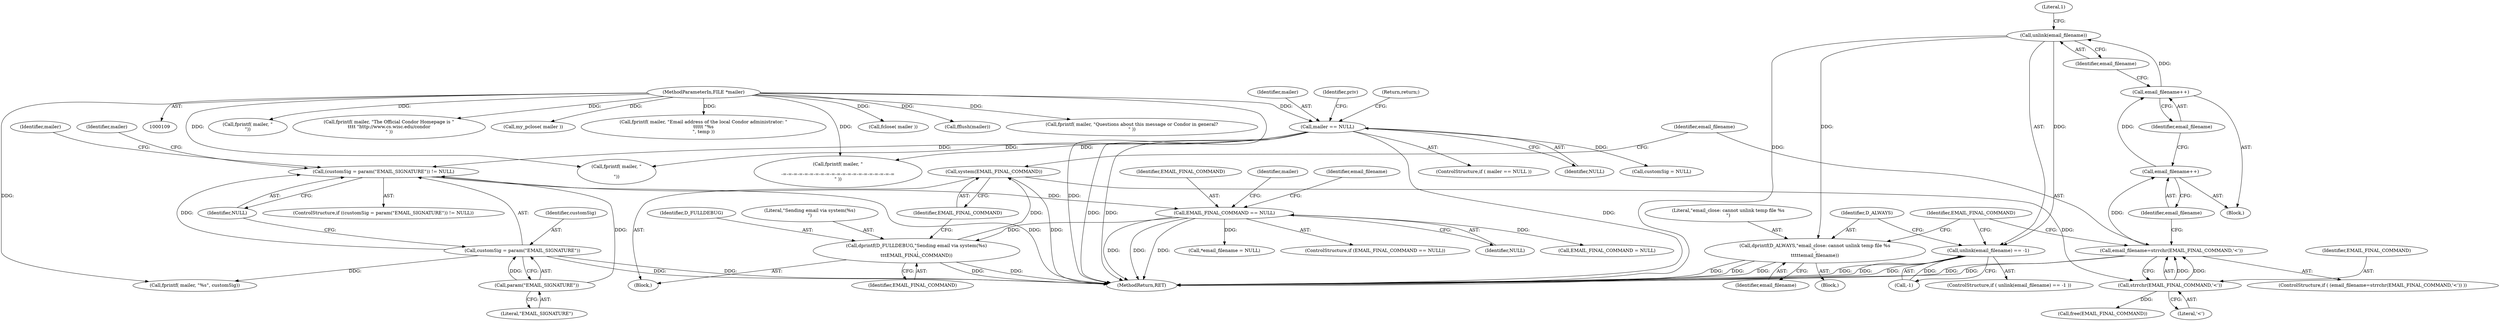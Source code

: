 digraph "0_htcondor_5e5571d1a431eb3c61977b6dd6ec90186ef79867_12@API" {
"1000220" [label="(Call,unlink(email_filename))"];
"1000216" [label="(Call,email_filename++)"];
"1000214" [label="(Call,email_filename++)"];
"1000208" [label="(Call,email_filename=strrchr(EMAIL_FINAL_COMMAND,'<'))"];
"1000210" [label="(Call,strrchr(EMAIL_FINAL_COMMAND,'<'))"];
"1000205" [label="(Call,system(EMAIL_FINAL_COMMAND))"];
"1000201" [label="(Call,dprintf(D_FULLDEBUG,\"Sending email via system(%s)\n\",\n\t\t\tEMAIL_FINAL_COMMAND))"];
"1000187" [label="(Call,EMAIL_FINAL_COMMAND == NULL)"];
"1000129" [label="(Call,(customSig = param(\"EMAIL_SIGNATURE\")) != NULL)"];
"1000130" [label="(Call,customSig = param(\"EMAIL_SIGNATURE\"))"];
"1000132" [label="(Call,param(\"EMAIL_SIGNATURE\"))"];
"1000117" [label="(Call,mailer == NULL)"];
"1000110" [label="(MethodParameterIn,FILE *mailer)"];
"1000219" [label="(Call,unlink(email_filename) == -1)"];
"1000225" [label="(Call,dprintf(D_ALWAYS,\"email_close: cannot unlink temp file %s\n\",\n\t\t\t\t\temail_filename))"];
"1000209" [label="(Identifier,email_filename)"];
"1000224" [label="(Block,)"];
"1000204" [label="(Identifier,EMAIL_FINAL_COMMAND)"];
"1000133" [label="(Literal,\"EMAIL_SIGNATURE\")"];
"1000116" [label="(ControlStructure,if ( mailer == NULL ))"];
"1000143" [label="(Call,fprintf( mailer, \"\n\"))"];
"1000227" [label="(Literal,\"email_close: cannot unlink temp file %s\n\")"];
"1000177" [label="(Call,fprintf( mailer, \"The Official Condor Homepage is \"\n\t\t\t\t \"http://www.cs.wisc.edu/condor\n\" ))"];
"1000194" [label="(Block,)"];
"1000192" [label="(Identifier,mailer)"];
"1000226" [label="(Identifier,D_ALWAYS)"];
"1000128" [label="(ControlStructure,if ((customSig = param(\"EMAIL_SIGNATURE\")) != NULL))"];
"1000137" [label="(Identifier,mailer)"];
"1000220" [label="(Call,unlink(email_filename))"];
"1000150" [label="(Call,fprintf( mailer, \"\n\n-=-=-=-=-=-=-=-=-=-=-=-=-=-=-=-=-=-=-=-=-=\n\" ))"];
"1000218" [label="(ControlStructure,if ( unlink(email_filename) == -1 ))"];
"1000186" [label="(ControlStructure,if (EMAIL_FINAL_COMMAND == NULL))"];
"1000134" [label="(Identifier,NULL)"];
"1000210" [label="(Call,strrchr(EMAIL_FINAL_COMMAND,'<'))"];
"1000118" [label="(Identifier,mailer)"];
"1000123" [label="(Identifier,priv)"];
"1000203" [label="(Literal,\"Sending email via system(%s)\n\")"];
"1000125" [label="(Call,customSig = NULL)"];
"1000212" [label="(Literal,'<')"];
"1000119" [label="(Identifier,NULL)"];
"1000230" [label="(Identifier,EMAIL_FINAL_COMMAND)"];
"1000191" [label="(Call,my_pclose( mailer ))"];
"1000110" [label="(MethodParameterIn,FILE *mailer)"];
"1000219" [label="(Call,unlink(email_filename) == -1)"];
"1000187" [label="(Call,EMAIL_FINAL_COMMAND == NULL)"];
"1000211" [label="(Identifier,EMAIL_FINAL_COMMAND)"];
"1000217" [label="(Identifier,email_filename)"];
"1000129" [label="(Call,(customSig = param(\"EMAIL_SIGNATURE\")) != NULL)"];
"1000214" [label="(Call,email_filename++)"];
"1000171" [label="(Call,fprintf( mailer, \"Email address of the local Condor administrator: \"\n\t\t\t\t\t \"%s\n\", temp ))"];
"1000197" [label="(Identifier,email_filename)"];
"1000130" [label="(Call,customSig = param(\"EMAIL_SIGNATURE\"))"];
"1000229" [label="(Call,free(EMAIL_FINAL_COMMAND))"];
"1000205" [label="(Call,system(EMAIL_FINAL_COMMAND))"];
"1000201" [label="(Call,dprintf(D_FULLDEBUG,\"Sending email via system(%s)\n\",\n\t\t\tEMAIL_FINAL_COMMAND))"];
"1000199" [label="(Call,fclose( mailer ))"];
"1000117" [label="(Call,mailer == NULL)"];
"1000189" [label="(Identifier,NULL)"];
"1000213" [label="(Block,)"];
"1000121" [label="(Return,return;)"];
"1000221" [label="(Identifier,email_filename)"];
"1000231" [label="(Call,EMAIL_FINAL_COMMAND = NULL)"];
"1000139" [label="(Call,fprintf( mailer, \"%s\", customSig))"];
"1000215" [label="(Identifier,email_filename)"];
"1000206" [label="(Identifier,EMAIL_FINAL_COMMAND)"];
"1000196" [label="(Call,*email_filename = NULL)"];
"1000180" [label="(Call,fflush(mailer))"];
"1000228" [label="(Identifier,email_filename)"];
"1000238" [label="(MethodReturn,RET)"];
"1000153" [label="(Call,fprintf( mailer, \"Questions about this message or Condor in general?\n\" ))"];
"1000223" [label="(Literal,1)"];
"1000132" [label="(Call,param(\"EMAIL_SIGNATURE\"))"];
"1000225" [label="(Call,dprintf(D_ALWAYS,\"email_close: cannot unlink temp file %s\n\",\n\t\t\t\t\temail_filename))"];
"1000208" [label="(Call,email_filename=strrchr(EMAIL_FINAL_COMMAND,'<'))"];
"1000216" [label="(Call,email_filename++)"];
"1000188" [label="(Identifier,EMAIL_FINAL_COMMAND)"];
"1000202" [label="(Identifier,D_FULLDEBUG)"];
"1000131" [label="(Identifier,customSig)"];
"1000222" [label="(Call,-1)"];
"1000151" [label="(Identifier,mailer)"];
"1000207" [label="(ControlStructure,if ( (email_filename=strrchr(EMAIL_FINAL_COMMAND,'<')) ))"];
"1000136" [label="(Call,fprintf( mailer, \"\n\n\"))"];
"1000220" -> "1000219"  [label="AST: "];
"1000220" -> "1000221"  [label="CFG: "];
"1000221" -> "1000220"  [label="AST: "];
"1000223" -> "1000220"  [label="CFG: "];
"1000220" -> "1000238"  [label="DDG: "];
"1000220" -> "1000219"  [label="DDG: "];
"1000216" -> "1000220"  [label="DDG: "];
"1000220" -> "1000225"  [label="DDG: "];
"1000216" -> "1000213"  [label="AST: "];
"1000216" -> "1000217"  [label="CFG: "];
"1000217" -> "1000216"  [label="AST: "];
"1000221" -> "1000216"  [label="CFG: "];
"1000214" -> "1000216"  [label="DDG: "];
"1000214" -> "1000213"  [label="AST: "];
"1000214" -> "1000215"  [label="CFG: "];
"1000215" -> "1000214"  [label="AST: "];
"1000217" -> "1000214"  [label="CFG: "];
"1000208" -> "1000214"  [label="DDG: "];
"1000208" -> "1000207"  [label="AST: "];
"1000208" -> "1000210"  [label="CFG: "];
"1000209" -> "1000208"  [label="AST: "];
"1000210" -> "1000208"  [label="AST: "];
"1000215" -> "1000208"  [label="CFG: "];
"1000230" -> "1000208"  [label="CFG: "];
"1000208" -> "1000238"  [label="DDG: "];
"1000208" -> "1000238"  [label="DDG: "];
"1000210" -> "1000208"  [label="DDG: "];
"1000210" -> "1000208"  [label="DDG: "];
"1000210" -> "1000212"  [label="CFG: "];
"1000211" -> "1000210"  [label="AST: "];
"1000212" -> "1000210"  [label="AST: "];
"1000205" -> "1000210"  [label="DDG: "];
"1000210" -> "1000229"  [label="DDG: "];
"1000205" -> "1000194"  [label="AST: "];
"1000205" -> "1000206"  [label="CFG: "];
"1000206" -> "1000205"  [label="AST: "];
"1000209" -> "1000205"  [label="CFG: "];
"1000205" -> "1000238"  [label="DDG: "];
"1000201" -> "1000205"  [label="DDG: "];
"1000201" -> "1000194"  [label="AST: "];
"1000201" -> "1000204"  [label="CFG: "];
"1000202" -> "1000201"  [label="AST: "];
"1000203" -> "1000201"  [label="AST: "];
"1000204" -> "1000201"  [label="AST: "];
"1000206" -> "1000201"  [label="CFG: "];
"1000201" -> "1000238"  [label="DDG: "];
"1000201" -> "1000238"  [label="DDG: "];
"1000187" -> "1000201"  [label="DDG: "];
"1000187" -> "1000186"  [label="AST: "];
"1000187" -> "1000189"  [label="CFG: "];
"1000188" -> "1000187"  [label="AST: "];
"1000189" -> "1000187"  [label="AST: "];
"1000192" -> "1000187"  [label="CFG: "];
"1000197" -> "1000187"  [label="CFG: "];
"1000187" -> "1000238"  [label="DDG: "];
"1000187" -> "1000238"  [label="DDG: "];
"1000187" -> "1000238"  [label="DDG: "];
"1000129" -> "1000187"  [label="DDG: "];
"1000187" -> "1000196"  [label="DDG: "];
"1000187" -> "1000231"  [label="DDG: "];
"1000129" -> "1000128"  [label="AST: "];
"1000129" -> "1000134"  [label="CFG: "];
"1000130" -> "1000129"  [label="AST: "];
"1000134" -> "1000129"  [label="AST: "];
"1000137" -> "1000129"  [label="CFG: "];
"1000151" -> "1000129"  [label="CFG: "];
"1000129" -> "1000238"  [label="DDG: "];
"1000130" -> "1000129"  [label="DDG: "];
"1000132" -> "1000129"  [label="DDG: "];
"1000117" -> "1000129"  [label="DDG: "];
"1000130" -> "1000132"  [label="CFG: "];
"1000131" -> "1000130"  [label="AST: "];
"1000132" -> "1000130"  [label="AST: "];
"1000134" -> "1000130"  [label="CFG: "];
"1000130" -> "1000238"  [label="DDG: "];
"1000130" -> "1000238"  [label="DDG: "];
"1000132" -> "1000130"  [label="DDG: "];
"1000130" -> "1000139"  [label="DDG: "];
"1000132" -> "1000133"  [label="CFG: "];
"1000133" -> "1000132"  [label="AST: "];
"1000117" -> "1000116"  [label="AST: "];
"1000117" -> "1000119"  [label="CFG: "];
"1000118" -> "1000117"  [label="AST: "];
"1000119" -> "1000117"  [label="AST: "];
"1000121" -> "1000117"  [label="CFG: "];
"1000123" -> "1000117"  [label="CFG: "];
"1000117" -> "1000238"  [label="DDG: "];
"1000117" -> "1000238"  [label="DDG: "];
"1000117" -> "1000238"  [label="DDG: "];
"1000110" -> "1000117"  [label="DDG: "];
"1000117" -> "1000125"  [label="DDG: "];
"1000117" -> "1000136"  [label="DDG: "];
"1000117" -> "1000150"  [label="DDG: "];
"1000110" -> "1000109"  [label="AST: "];
"1000110" -> "1000238"  [label="DDG: "];
"1000110" -> "1000136"  [label="DDG: "];
"1000110" -> "1000139"  [label="DDG: "];
"1000110" -> "1000143"  [label="DDG: "];
"1000110" -> "1000150"  [label="DDG: "];
"1000110" -> "1000153"  [label="DDG: "];
"1000110" -> "1000171"  [label="DDG: "];
"1000110" -> "1000177"  [label="DDG: "];
"1000110" -> "1000180"  [label="DDG: "];
"1000110" -> "1000191"  [label="DDG: "];
"1000110" -> "1000199"  [label="DDG: "];
"1000219" -> "1000218"  [label="AST: "];
"1000219" -> "1000222"  [label="CFG: "];
"1000222" -> "1000219"  [label="AST: "];
"1000226" -> "1000219"  [label="CFG: "];
"1000230" -> "1000219"  [label="CFG: "];
"1000219" -> "1000238"  [label="DDG: "];
"1000219" -> "1000238"  [label="DDG: "];
"1000219" -> "1000238"  [label="DDG: "];
"1000222" -> "1000219"  [label="DDG: "];
"1000225" -> "1000224"  [label="AST: "];
"1000225" -> "1000228"  [label="CFG: "];
"1000226" -> "1000225"  [label="AST: "];
"1000227" -> "1000225"  [label="AST: "];
"1000228" -> "1000225"  [label="AST: "];
"1000230" -> "1000225"  [label="CFG: "];
"1000225" -> "1000238"  [label="DDG: "];
"1000225" -> "1000238"  [label="DDG: "];
"1000225" -> "1000238"  [label="DDG: "];
}
